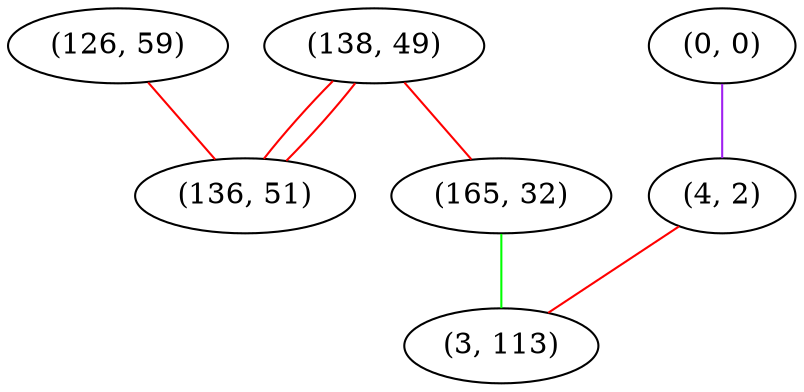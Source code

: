 graph "" {
"(126, 59)";
"(0, 0)";
"(138, 49)";
"(136, 51)";
"(165, 32)";
"(4, 2)";
"(3, 113)";
"(126, 59)" -- "(136, 51)"  [color=red, key=0, weight=1];
"(0, 0)" -- "(4, 2)"  [color=purple, key=0, weight=4];
"(138, 49)" -- "(136, 51)"  [color=red, key=0, weight=1];
"(138, 49)" -- "(136, 51)"  [color=red, key=1, weight=1];
"(138, 49)" -- "(165, 32)"  [color=red, key=0, weight=1];
"(165, 32)" -- "(3, 113)"  [color=green, key=0, weight=2];
"(4, 2)" -- "(3, 113)"  [color=red, key=0, weight=1];
}
